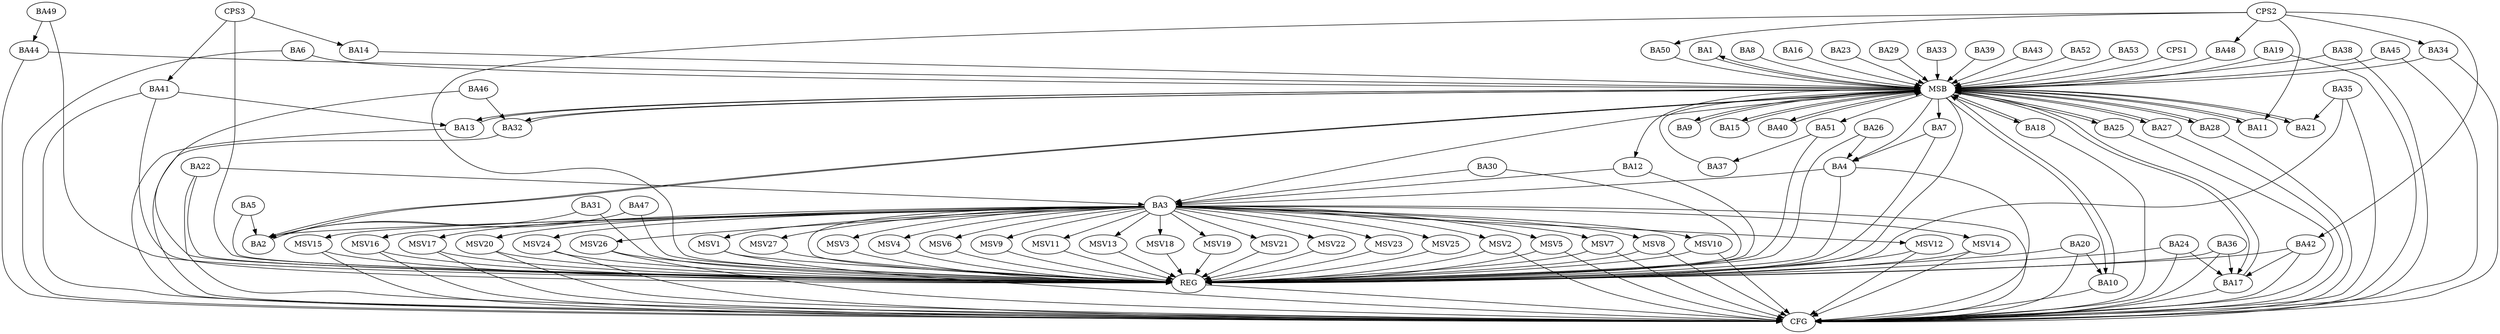 strict digraph G {
  BA1 [ label="BA1" ];
  BA2 [ label="BA2" ];
  BA3 [ label="BA3" ];
  BA4 [ label="BA4" ];
  BA5 [ label="BA5" ];
  BA6 [ label="BA6" ];
  BA7 [ label="BA7" ];
  BA8 [ label="BA8" ];
  BA9 [ label="BA9" ];
  BA10 [ label="BA10" ];
  BA11 [ label="BA11" ];
  BA12 [ label="BA12" ];
  BA13 [ label="BA13" ];
  BA14 [ label="BA14" ];
  BA15 [ label="BA15" ];
  BA16 [ label="BA16" ];
  BA17 [ label="BA17" ];
  BA18 [ label="BA18" ];
  BA19 [ label="BA19" ];
  BA20 [ label="BA20" ];
  BA21 [ label="BA21" ];
  BA22 [ label="BA22" ];
  BA23 [ label="BA23" ];
  BA24 [ label="BA24" ];
  BA25 [ label="BA25" ];
  BA26 [ label="BA26" ];
  BA27 [ label="BA27" ];
  BA28 [ label="BA28" ];
  BA29 [ label="BA29" ];
  BA30 [ label="BA30" ];
  BA31 [ label="BA31" ];
  BA32 [ label="BA32" ];
  BA33 [ label="BA33" ];
  BA34 [ label="BA34" ];
  BA35 [ label="BA35" ];
  BA36 [ label="BA36" ];
  BA37 [ label="BA37" ];
  BA38 [ label="BA38" ];
  BA39 [ label="BA39" ];
  BA40 [ label="BA40" ];
  BA41 [ label="BA41" ];
  BA42 [ label="BA42" ];
  BA43 [ label="BA43" ];
  BA44 [ label="BA44" ];
  BA45 [ label="BA45" ];
  BA46 [ label="BA46" ];
  BA47 [ label="BA47" ];
  BA48 [ label="BA48" ];
  BA49 [ label="BA49" ];
  BA50 [ label="BA50" ];
  BA51 [ label="BA51" ];
  BA52 [ label="BA52" ];
  BA53 [ label="BA53" ];
  CPS1 [ label="CPS1" ];
  CPS2 [ label="CPS2" ];
  CPS3 [ label="CPS3" ];
  REG [ label="REG" ];
  MSB [ label="MSB" ];
  CFG [ label="CFG" ];
  MSV1 [ label="MSV1" ];
  MSV2 [ label="MSV2" ];
  MSV3 [ label="MSV3" ];
  MSV4 [ label="MSV4" ];
  MSV5 [ label="MSV5" ];
  MSV6 [ label="MSV6" ];
  MSV7 [ label="MSV7" ];
  MSV8 [ label="MSV8" ];
  MSV9 [ label="MSV9" ];
  MSV10 [ label="MSV10" ];
  MSV11 [ label="MSV11" ];
  MSV12 [ label="MSV12" ];
  MSV13 [ label="MSV13" ];
  MSV14 [ label="MSV14" ];
  MSV15 [ label="MSV15" ];
  MSV16 [ label="MSV16" ];
  MSV17 [ label="MSV17" ];
  MSV18 [ label="MSV18" ];
  MSV19 [ label="MSV19" ];
  MSV20 [ label="MSV20" ];
  MSV21 [ label="MSV21" ];
  MSV22 [ label="MSV22" ];
  MSV23 [ label="MSV23" ];
  MSV24 [ label="MSV24" ];
  MSV25 [ label="MSV25" ];
  MSV26 [ label="MSV26" ];
  MSV27 [ label="MSV27" ];
  BA3 -> BA2;
  BA4 -> BA3;
  BA5 -> BA2;
  BA7 -> BA4;
  BA12 -> BA3;
  BA20 -> BA10;
  BA22 -> BA3;
  BA24 -> BA17;
  BA26 -> BA4;
  BA30 -> BA3;
  BA31 -> BA2;
  BA35 -> BA21;
  BA36 -> BA17;
  BA41 -> BA13;
  BA42 -> BA17;
  BA46 -> BA32;
  BA47 -> BA2;
  BA49 -> BA44;
  BA51 -> BA37;
  CPS2 -> BA34;
  CPS2 -> BA11;
  CPS2 -> BA48;
  CPS2 -> BA50;
  CPS2 -> BA42;
  CPS3 -> BA41;
  CPS3 -> BA14;
  BA3 -> REG;
  BA4 -> REG;
  BA5 -> REG;
  BA7 -> REG;
  BA12 -> REG;
  BA20 -> REG;
  BA22 -> REG;
  BA24 -> REG;
  BA26 -> REG;
  BA30 -> REG;
  BA31 -> REG;
  BA35 -> REG;
  BA36 -> REG;
  BA41 -> REG;
  BA42 -> REG;
  BA46 -> REG;
  BA47 -> REG;
  BA49 -> REG;
  BA51 -> REG;
  CPS2 -> REG;
  CPS3 -> REG;
  BA1 -> MSB;
  MSB -> BA2;
  MSB -> REG;
  BA2 -> MSB;
  MSB -> BA1;
  BA6 -> MSB;
  MSB -> BA4;
  BA8 -> MSB;
  MSB -> BA3;
  BA9 -> MSB;
  BA10 -> MSB;
  BA11 -> MSB;
  MSB -> BA9;
  BA13 -> MSB;
  BA14 -> MSB;
  BA15 -> MSB;
  MSB -> BA12;
  BA16 -> MSB;
  BA17 -> MSB;
  MSB -> BA13;
  BA18 -> MSB;
  BA19 -> MSB;
  BA21 -> MSB;
  MSB -> BA15;
  BA23 -> MSB;
  BA25 -> MSB;
  MSB -> BA7;
  BA27 -> MSB;
  BA28 -> MSB;
  MSB -> BA10;
  BA29 -> MSB;
  MSB -> BA18;
  BA32 -> MSB;
  BA33 -> MSB;
  BA34 -> MSB;
  BA37 -> MSB;
  BA38 -> MSB;
  MSB -> BA17;
  BA39 -> MSB;
  BA40 -> MSB;
  MSB -> BA11;
  BA43 -> MSB;
  BA44 -> MSB;
  MSB -> BA21;
  BA45 -> MSB;
  MSB -> BA32;
  BA48 -> MSB;
  BA50 -> MSB;
  MSB -> BA25;
  BA52 -> MSB;
  MSB -> BA27;
  BA53 -> MSB;
  CPS1 -> MSB;
  MSB -> BA28;
  MSB -> BA51;
  MSB -> BA40;
  BA42 -> CFG;
  BA13 -> CFG;
  BA22 -> CFG;
  BA35 -> CFG;
  BA24 -> CFG;
  BA32 -> CFG;
  BA25 -> CFG;
  BA18 -> CFG;
  BA20 -> CFG;
  BA6 -> CFG;
  BA36 -> CFG;
  BA28 -> CFG;
  BA17 -> CFG;
  BA45 -> CFG;
  BA41 -> CFG;
  BA19 -> CFG;
  BA10 -> CFG;
  BA4 -> CFG;
  BA34 -> CFG;
  BA27 -> CFG;
  BA44 -> CFG;
  BA3 -> CFG;
  BA38 -> CFG;
  REG -> CFG;
  BA3 -> MSV1;
  MSV1 -> REG;
  MSV1 -> CFG;
  BA3 -> MSV2;
  BA3 -> MSV3;
  BA3 -> MSV4;
  BA3 -> MSV5;
  BA3 -> MSV6;
  BA3 -> MSV7;
  BA3 -> MSV8;
  BA3 -> MSV9;
  BA3 -> MSV10;
  MSV2 -> REG;
  MSV2 -> CFG;
  MSV3 -> REG;
  MSV4 -> REG;
  MSV5 -> REG;
  MSV5 -> CFG;
  MSV6 -> REG;
  MSV7 -> REG;
  MSV7 -> CFG;
  MSV8 -> REG;
  MSV8 -> CFG;
  MSV9 -> REG;
  MSV10 -> REG;
  MSV10 -> CFG;
  BA3 -> MSV11;
  BA3 -> MSV12;
  BA3 -> MSV13;
  BA3 -> MSV14;
  MSV11 -> REG;
  MSV12 -> REG;
  MSV12 -> CFG;
  MSV13 -> REG;
  MSV14 -> REG;
  MSV14 -> CFG;
  BA3 -> MSV15;
  MSV15 -> REG;
  MSV15 -> CFG;
  BA3 -> MSV16;
  MSV16 -> REG;
  MSV16 -> CFG;
  BA3 -> MSV17;
  MSV17 -> REG;
  MSV17 -> CFG;
  BA3 -> MSV18;
  BA3 -> MSV19;
  BA3 -> MSV20;
  BA3 -> MSV21;
  MSV18 -> REG;
  MSV19 -> REG;
  MSV20 -> REG;
  MSV20 -> CFG;
  MSV21 -> REG;
  BA3 -> MSV22;
  BA3 -> MSV23;
  BA3 -> MSV24;
  BA3 -> MSV25;
  MSV22 -> REG;
  MSV23 -> REG;
  MSV24 -> REG;
  MSV24 -> CFG;
  MSV25 -> REG;
  BA3 -> MSV26;
  MSV26 -> REG;
  MSV26 -> CFG;
  BA3 -> MSV27;
  MSV27 -> REG;
}
